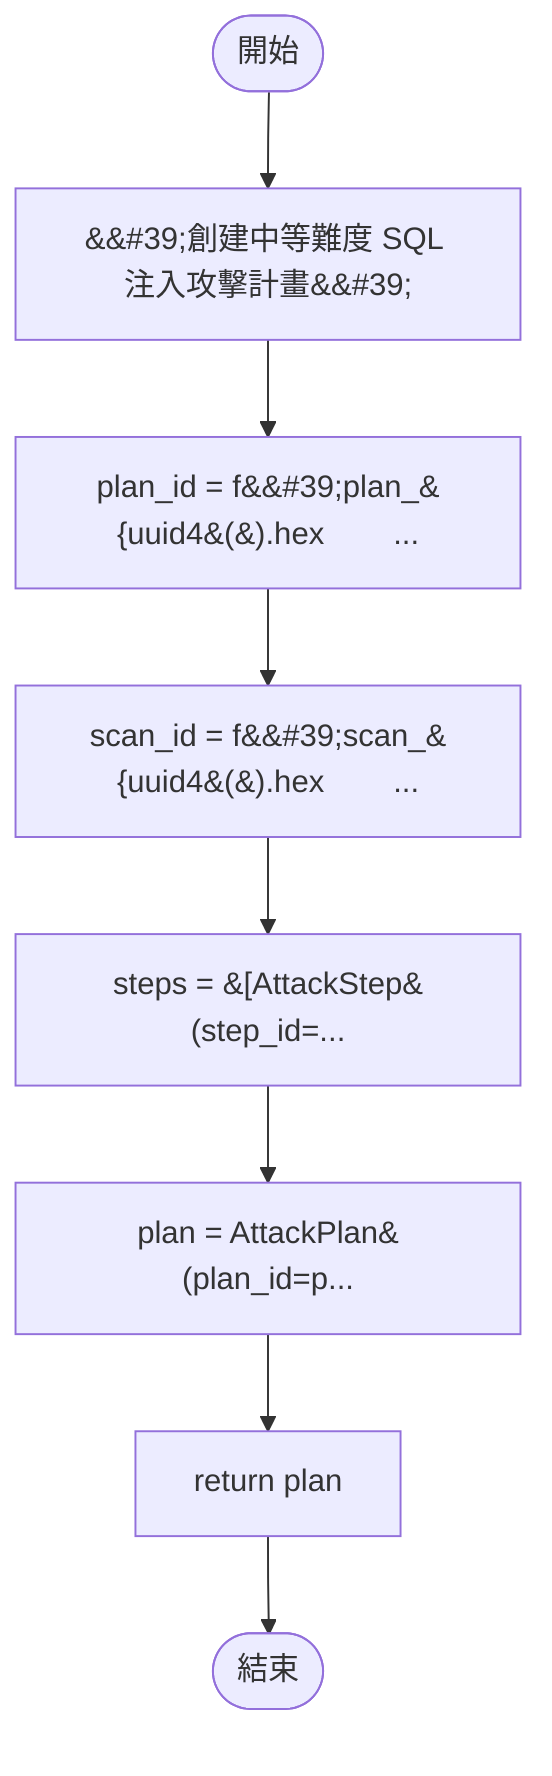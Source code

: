 flowchart TB
    n1([開始])
    n2([結束])
    n3[&amp;&#35;39;創建中等難度 SQL 注入攻擊計畫&amp;&#35;39;]
    n4[plan_id = f&amp;&#35;39;plan_&#123;uuid4&#40;&#41;.hex&#9...]
    n5[scan_id = f&amp;&#35;39;scan_&#123;uuid4&#40;&#41;.hex&#9...]
    n6[steps = &#91;AttackStep&#40;step_id=...]
    n7[plan = AttackPlan&#40;plan_id=p...]
    n8[return plan]
    n1 --> n3
    n3 --> n4
    n4 --> n5
    n5 --> n6
    n6 --> n7
    n7 --> n8
    n8 --> n2